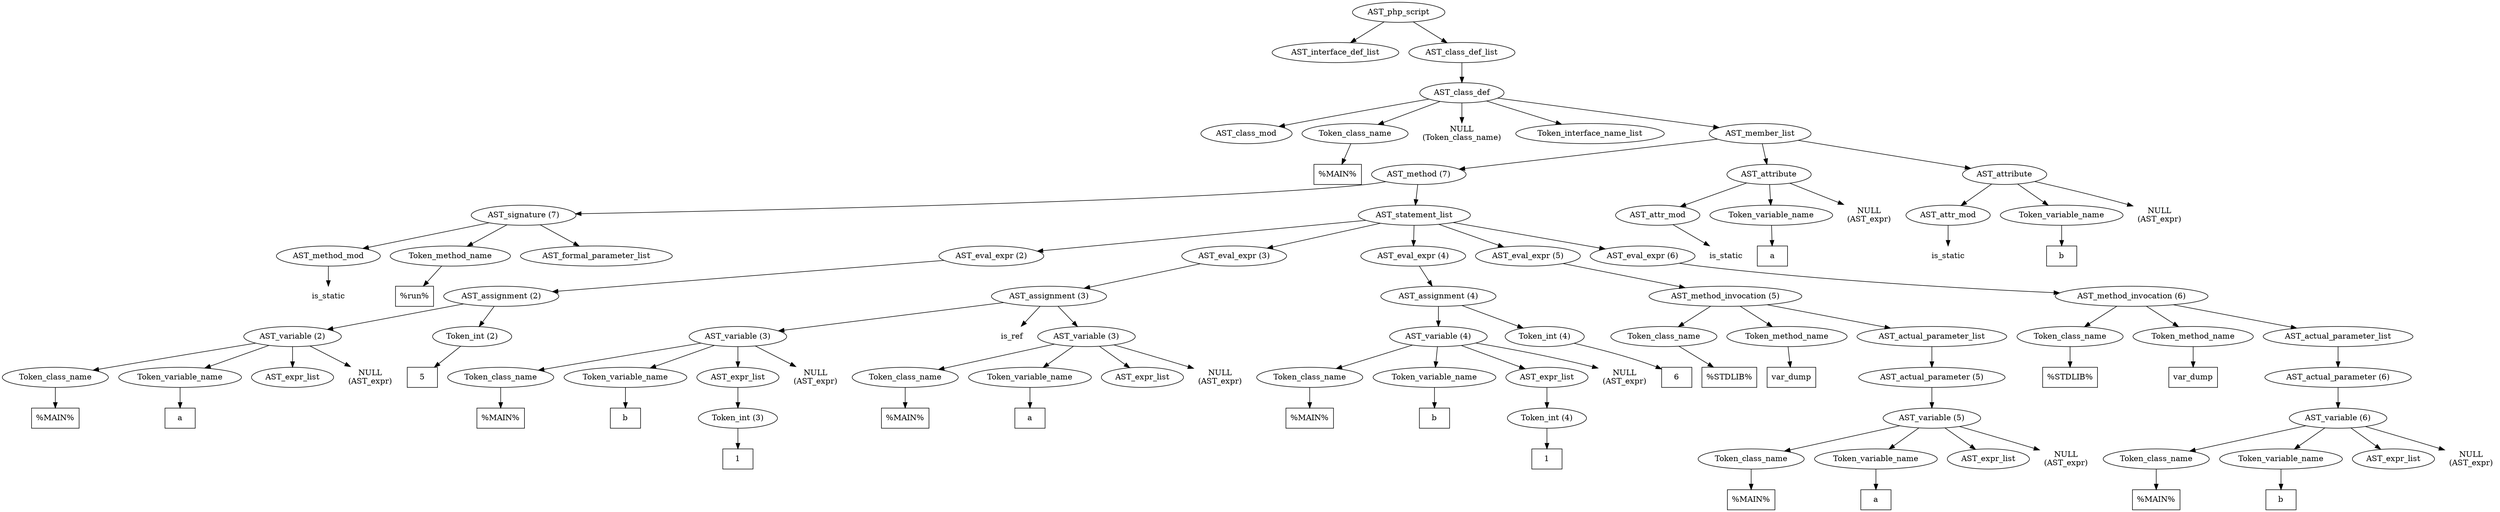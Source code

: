 /*
 * AST in dot format generated by phc -- the PHP compiler
 */

digraph AST {
node_0 [label="AST_php_script"];
node_1 [label="AST_interface_def_list"];
node_2 [label="AST_class_def_list"];
node_3 [label="AST_class_def"];
node_4 [label="AST_class_mod"];
node_5 [label="Token_class_name"];
node_6 [label="%MAIN%", shape=box]
node_5 -> node_6;
node_7 [label="NULL\n(Token_class_name)", shape=plaintext]
node_8 [label="Token_interface_name_list"];
node_9 [label="AST_member_list"];
node_10 [label="AST_method (7)"];
node_11 [label="AST_signature (7)"];
node_12 [label="AST_method_mod"];
node_13 [label="is_static", shape=plaintext]
node_12 -> node_13;
node_14 [label="Token_method_name"];
node_15 [label="%run%", shape=box]
node_14 -> node_15;
node_16 [label="AST_formal_parameter_list"];
node_11 -> node_16;
node_11 -> node_14;
node_11 -> node_12;
node_17 [label="AST_statement_list"];
node_18 [label="AST_eval_expr (2)"];
node_19 [label="AST_assignment (2)"];
node_20 [label="AST_variable (2)"];
node_21 [label="Token_class_name"];
node_22 [label="%MAIN%", shape=box]
node_21 -> node_22;
node_23 [label="Token_variable_name"];
node_24 [label="a", shape=box]
node_23 -> node_24;
node_25 [label="AST_expr_list"];
node_26 [label="NULL\n(AST_expr)", shape=plaintext]
node_20 -> node_26;
node_20 -> node_25;
node_20 -> node_23;
node_20 -> node_21;
node_27 [label="Token_int (2)"];
node_28 [label="5", shape=box]
node_27 -> node_28;
node_19 -> node_27;
node_19 -> node_20;
node_18 -> node_19;
node_29 [label="AST_eval_expr (3)"];
node_30 [label="AST_assignment (3)"];
node_31 [label="AST_variable (3)"];
node_32 [label="Token_class_name"];
node_33 [label="%MAIN%", shape=box]
node_32 -> node_33;
node_34 [label="Token_variable_name"];
node_35 [label="b", shape=box]
node_34 -> node_35;
node_36 [label="AST_expr_list"];
node_37 [label="Token_int (3)"];
node_38 [label="1", shape=box]
node_37 -> node_38;
node_36 -> node_37;
node_39 [label="NULL\n(AST_expr)", shape=plaintext]
node_31 -> node_39;
node_31 -> node_36;
node_31 -> node_34;
node_31 -> node_32;
node_40 [label="is_ref", shape=plaintext]
node_41 [label="AST_variable (3)"];
node_42 [label="Token_class_name"];
node_43 [label="%MAIN%", shape=box]
node_42 -> node_43;
node_44 [label="Token_variable_name"];
node_45 [label="a", shape=box]
node_44 -> node_45;
node_46 [label="AST_expr_list"];
node_47 [label="NULL\n(AST_expr)", shape=plaintext]
node_41 -> node_47;
node_41 -> node_46;
node_41 -> node_44;
node_41 -> node_42;
node_30 -> node_41;
node_30 -> node_40;
node_30 -> node_31;
node_29 -> node_30;
node_48 [label="AST_eval_expr (4)"];
node_49 [label="AST_assignment (4)"];
node_50 [label="AST_variable (4)"];
node_51 [label="Token_class_name"];
node_52 [label="%MAIN%", shape=box]
node_51 -> node_52;
node_53 [label="Token_variable_name"];
node_54 [label="b", shape=box]
node_53 -> node_54;
node_55 [label="AST_expr_list"];
node_56 [label="Token_int (4)"];
node_57 [label="1", shape=box]
node_56 -> node_57;
node_55 -> node_56;
node_58 [label="NULL\n(AST_expr)", shape=plaintext]
node_50 -> node_58;
node_50 -> node_55;
node_50 -> node_53;
node_50 -> node_51;
node_59 [label="Token_int (4)"];
node_60 [label="6", shape=box]
node_59 -> node_60;
node_49 -> node_59;
node_49 -> node_50;
node_48 -> node_49;
node_61 [label="AST_eval_expr (5)"];
node_62 [label="AST_method_invocation (5)"];
node_63 [label="Token_class_name"];
node_64 [label="%STDLIB%", shape=box]
node_63 -> node_64;
node_65 [label="Token_method_name"];
node_66 [label="var_dump", shape=box]
node_65 -> node_66;
node_67 [label="AST_actual_parameter_list"];
node_68 [label="AST_actual_parameter (5)"];
node_69 [label="AST_variable (5)"];
node_70 [label="Token_class_name"];
node_71 [label="%MAIN%", shape=box]
node_70 -> node_71;
node_72 [label="Token_variable_name"];
node_73 [label="a", shape=box]
node_72 -> node_73;
node_74 [label="AST_expr_list"];
node_75 [label="NULL\n(AST_expr)", shape=plaintext]
node_69 -> node_75;
node_69 -> node_74;
node_69 -> node_72;
node_69 -> node_70;
node_68 -> node_69;
node_67 -> node_68;
node_62 -> node_67;
node_62 -> node_65;
node_62 -> node_63;
node_61 -> node_62;
node_76 [label="AST_eval_expr (6)"];
node_77 [label="AST_method_invocation (6)"];
node_78 [label="Token_class_name"];
node_79 [label="%STDLIB%", shape=box]
node_78 -> node_79;
node_80 [label="Token_method_name"];
node_81 [label="var_dump", shape=box]
node_80 -> node_81;
node_82 [label="AST_actual_parameter_list"];
node_83 [label="AST_actual_parameter (6)"];
node_84 [label="AST_variable (6)"];
node_85 [label="Token_class_name"];
node_86 [label="%MAIN%", shape=box]
node_85 -> node_86;
node_87 [label="Token_variable_name"];
node_88 [label="b", shape=box]
node_87 -> node_88;
node_89 [label="AST_expr_list"];
node_90 [label="NULL\n(AST_expr)", shape=plaintext]
node_84 -> node_90;
node_84 -> node_89;
node_84 -> node_87;
node_84 -> node_85;
node_83 -> node_84;
node_82 -> node_83;
node_77 -> node_82;
node_77 -> node_80;
node_77 -> node_78;
node_76 -> node_77;
node_17 -> node_76;
node_17 -> node_61;
node_17 -> node_48;
node_17 -> node_29;
node_17 -> node_18;
node_10 -> node_17;
node_10 -> node_11;
node_91 [label="AST_attribute"];
node_92 [label="AST_attr_mod"];
node_93 [label="is_static", shape=plaintext]
node_92 -> node_93;
node_94 [label="Token_variable_name"];
node_95 [label="a", shape=box]
node_94 -> node_95;
node_96 [label="NULL\n(AST_expr)", shape=plaintext]
node_91 -> node_96;
node_91 -> node_94;
node_91 -> node_92;
node_97 [label="AST_attribute"];
node_98 [label="AST_attr_mod"];
node_99 [label="is_static", shape=plaintext]
node_98 -> node_99;
node_100 [label="Token_variable_name"];
node_101 [label="b", shape=box]
node_100 -> node_101;
node_102 [label="NULL\n(AST_expr)", shape=plaintext]
node_97 -> node_102;
node_97 -> node_100;
node_97 -> node_98;
node_9 -> node_97;
node_9 -> node_91;
node_9 -> node_10;
node_3 -> node_9;
node_3 -> node_8;
node_3 -> node_7;
node_3 -> node_5;
node_3 -> node_4;
node_2 -> node_3;
node_0 -> node_2;
node_0 -> node_1;
}
